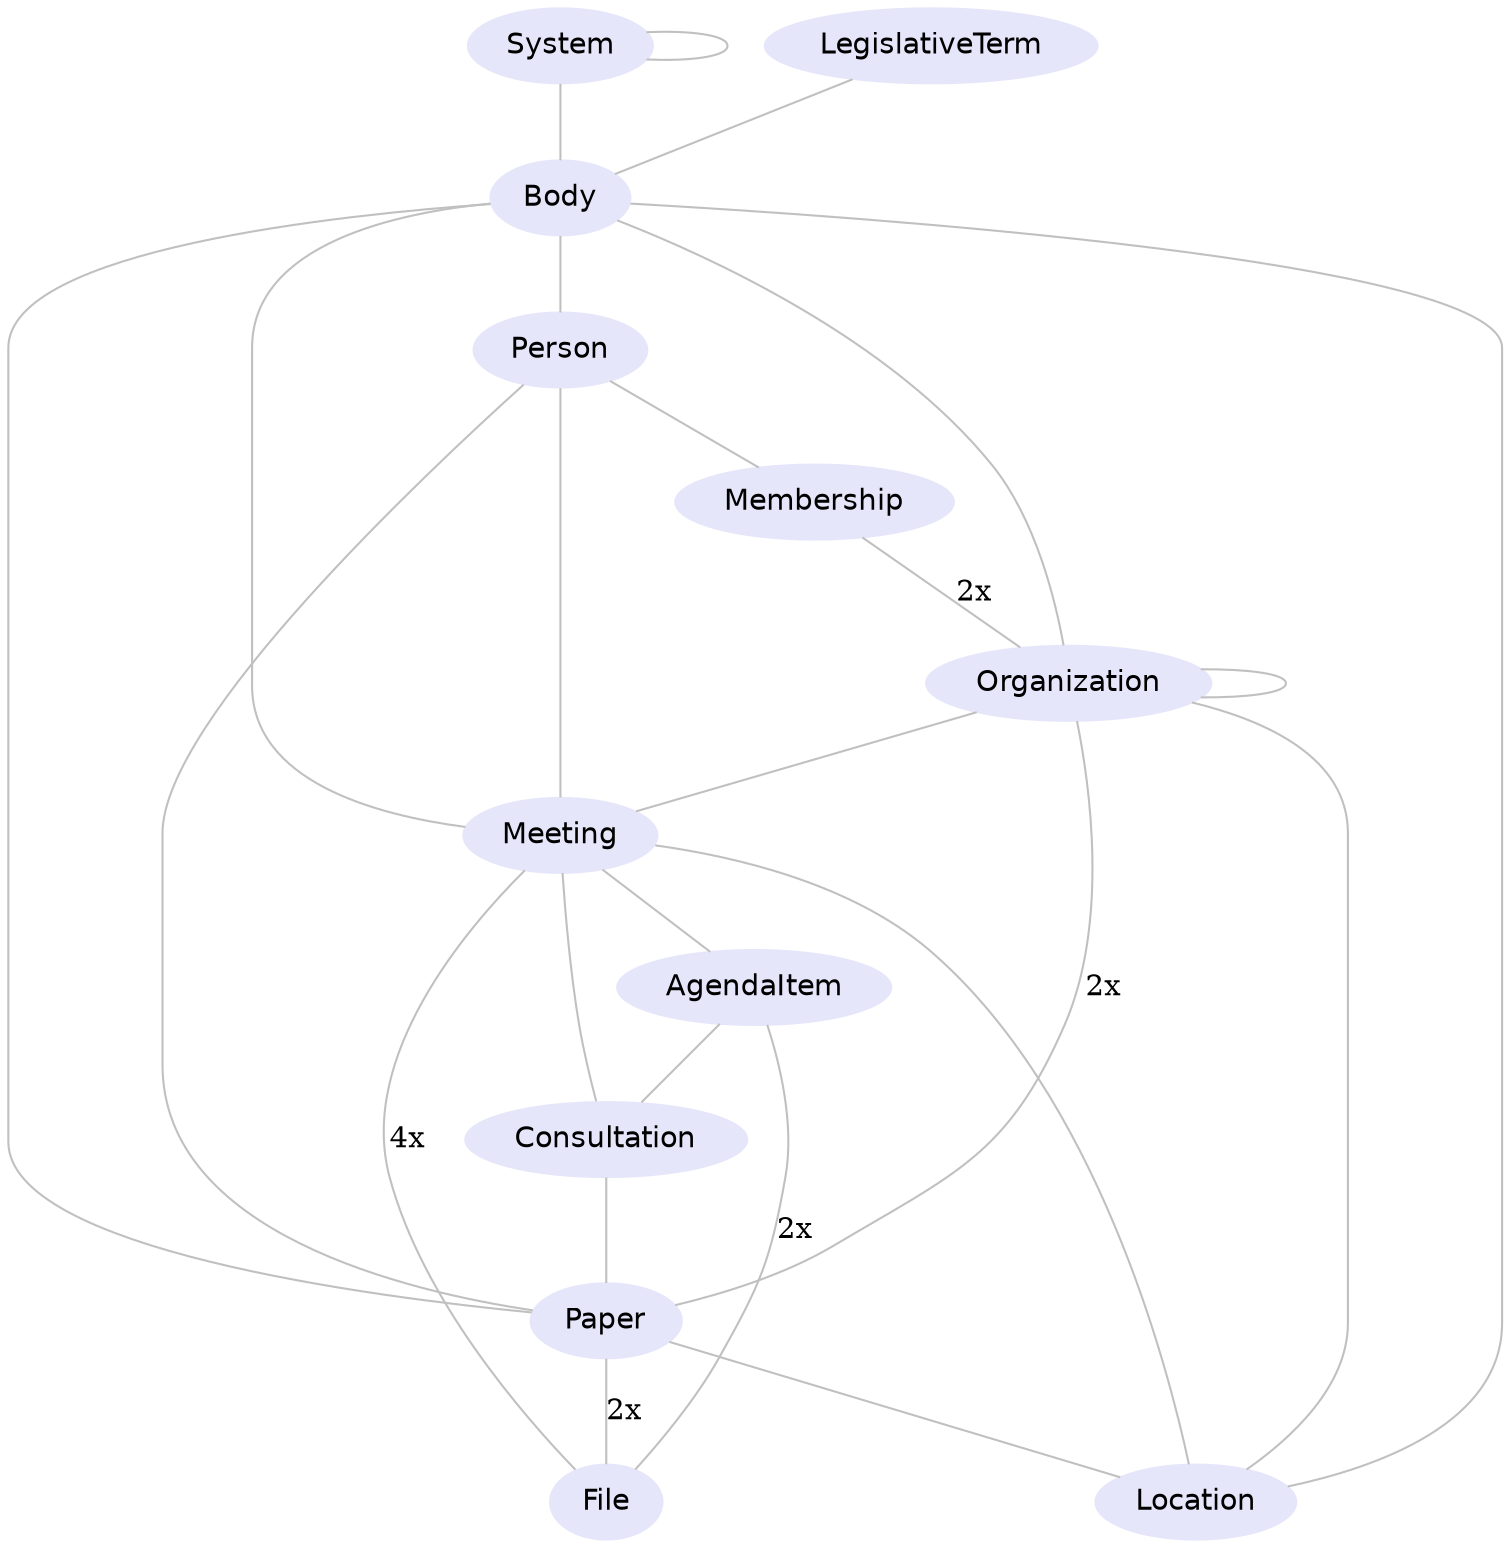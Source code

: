 graph distributed {
  graph [nodesep=0.5]
  node [fontname="Helvetica", color="Lavender", style="filled"]
  edge [color="Gray"]
  System -- System;
  System -- Body;
  Body -- LegislativeTerm [constraint=false];
  Body -- Meeting;
  Body -- Organization;
  Body -- Person;
  Body -- Location;
  Body -- Paper;
  Person -- Membership;
  Person -- Paper;
  Person -- Meeting;
  Membership -- Organization[label="2x"];
  Organization -- Organization;
  Organization -- Meeting;
  Organization -- Location;
  Organization -- Paper[label="2x"];
  Meeting -- Consultation;
  Meeting -- AgendaItem;
  Meeting -- Location;
  Meeting -- File[label="4x"];
  AgendaItem -- Consultation;
  AgendaItem -- File[label="2x"];
  Consultation -- Paper;
  Paper -- Location;
  Paper -- File[label="2x"];
}